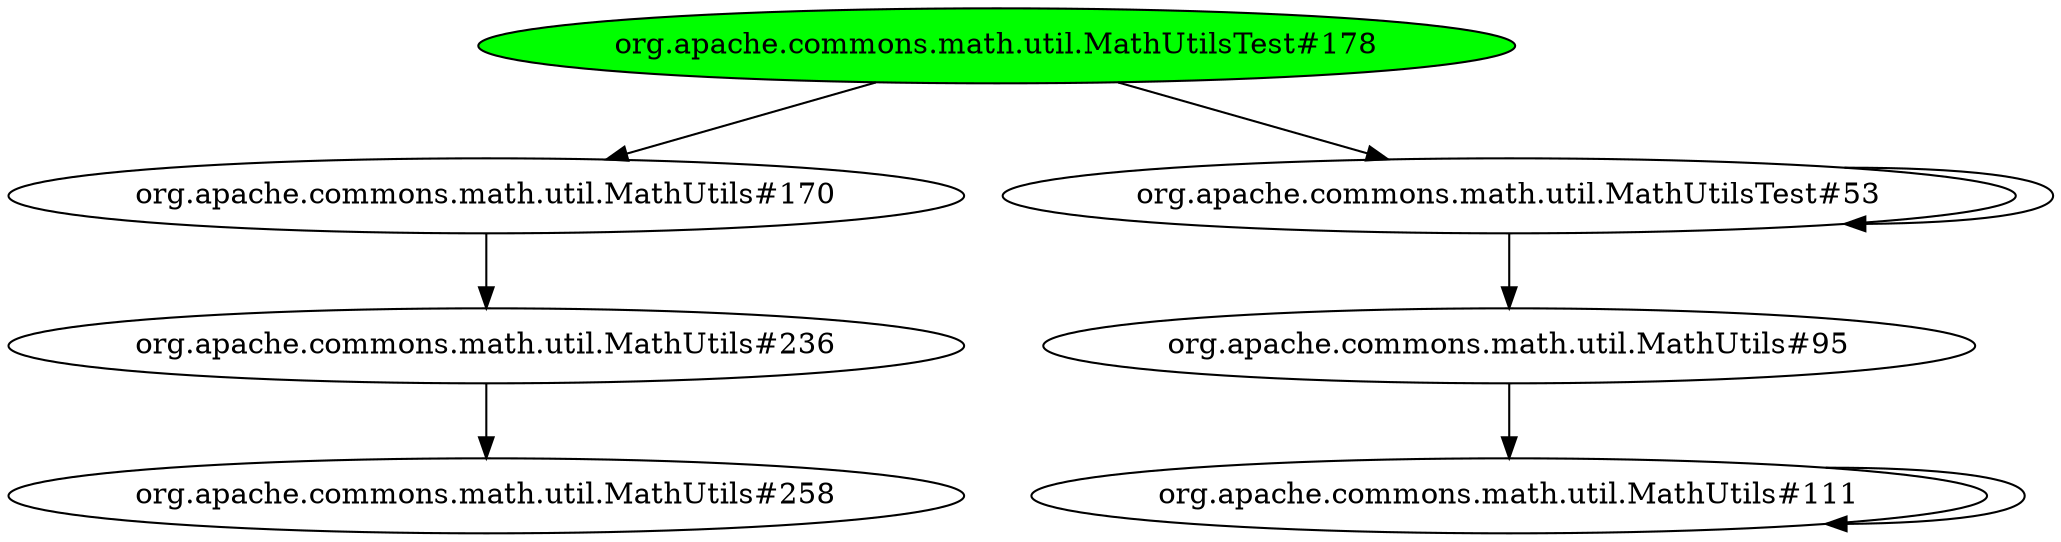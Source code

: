 digraph "cg/org.apache.commons.math.util.MathUtilsTest#178"
{
	"org.apache.commons.math.util.MathUtilsTest#178" [style=filled,fillcolor=green];
	"org.apache.commons.math.util.MathUtilsTest#178" -> "org.apache.commons.math.util.MathUtils#170";
	"org.apache.commons.math.util.MathUtilsTest#178" -> "org.apache.commons.math.util.MathUtilsTest#53";
	"org.apache.commons.math.util.MathUtils#170" -> "org.apache.commons.math.util.MathUtils#236";
	"org.apache.commons.math.util.MathUtils#236" -> "org.apache.commons.math.util.MathUtils#258";
	"org.apache.commons.math.util.MathUtilsTest#53" -> "org.apache.commons.math.util.MathUtilsTest#53";
	"org.apache.commons.math.util.MathUtilsTest#53" -> "org.apache.commons.math.util.MathUtils#95";
	"org.apache.commons.math.util.MathUtils#95" -> "org.apache.commons.math.util.MathUtils#111";
	"org.apache.commons.math.util.MathUtils#111" -> "org.apache.commons.math.util.MathUtils#111";
}
